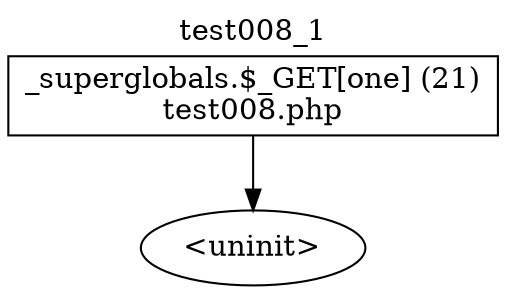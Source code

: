 digraph cfg {
  label="test008_1";
  labelloc=t;
  n1 [shape=box, label="_superglobals.$_GET[one] (21)\ntest008.php"];
  n2 [shape=ellipse, label="<uninit>"];
  n1 -> n2;
}
